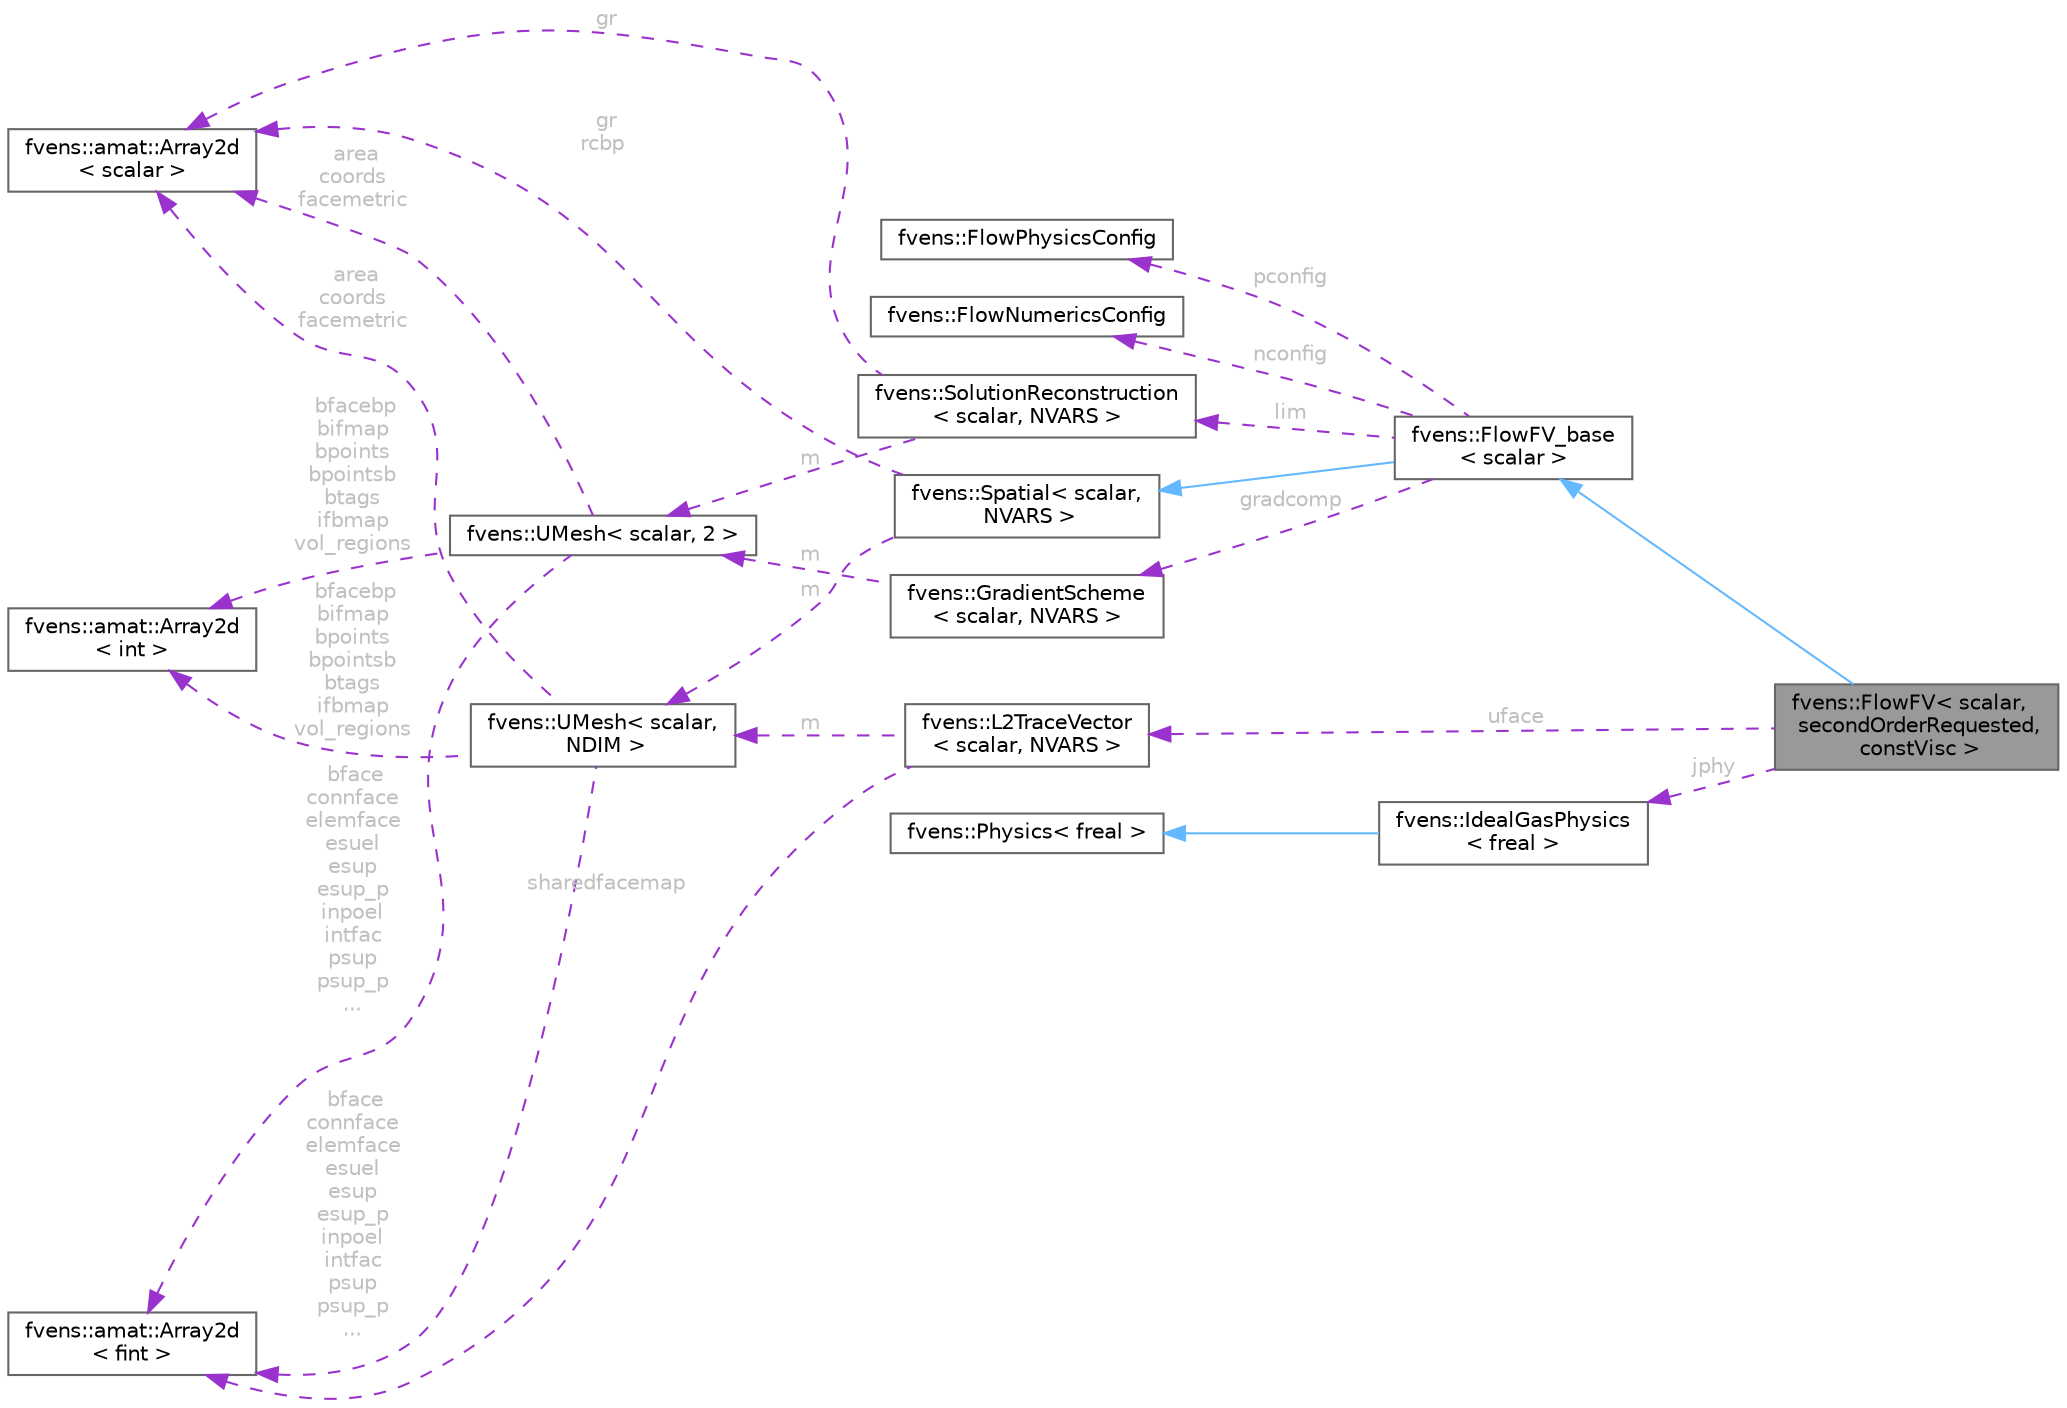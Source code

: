 digraph "fvens::FlowFV&lt; scalar, secondOrderRequested, constVisc &gt;"
{
 // LATEX_PDF_SIZE
  bgcolor="transparent";
  edge [fontname=Helvetica,fontsize=10,labelfontname=Helvetica,labelfontsize=10];
  node [fontname=Helvetica,fontsize=10,shape=box,height=0.2,width=0.4];
  rankdir="LR";
  Node1 [id="Node000001",label="fvens::FlowFV\< scalar,\l secondOrderRequested,\l constVisc \>",height=0.2,width=0.4,color="gray40", fillcolor="grey60", style="filled", fontcolor="black",tooltip="Computes the integrated fluxes and their Jacobians for compressible flow."];
  Node2 -> Node1 [id="edge1_Node000001_Node000002",dir="back",color="steelblue1",style="solid",tooltip=" "];
  Node2 [id="Node000002",label="fvens::FlowFV_base\l\< scalar \>",height=0.2,width=0.4,color="gray40", fillcolor="white", style="filled",URL="$classfvens_1_1FlowFV__base.html",tooltip="Abstract base class for finite volume discretization of flow problems."];
  Node3 -> Node2 [id="edge2_Node000002_Node000003",dir="back",color="steelblue1",style="solid",tooltip=" "];
  Node3 [id="Node000003",label="fvens::Spatial\< scalar,\l NVARS \>",height=0.2,width=0.4,color="gray40", fillcolor="white", style="filled",URL="$classfvens_1_1Spatial.html",tooltip=" "];
  Node4 -> Node3 [id="edge3_Node000003_Node000004",dir="back",color="darkorchid3",style="dashed",tooltip=" ",label=" m",fontcolor="grey" ];
  Node4 [id="Node000004",label="fvens::UMesh\< scalar,\l NDIM \>",height=0.2,width=0.4,color="gray40", fillcolor="white", style="filled",URL="$classfvens_1_1UMesh.html",tooltip=" "];
  Node5 -> Node4 [id="edge4_Node000004_Node000005",dir="back",color="darkorchid3",style="dashed",tooltip=" ",label=" area\ncoords\nfacemetric",fontcolor="grey" ];
  Node5 [id="Node000005",label="fvens::amat::Array2d\l\< scalar \>",height=0.2,width=0.4,color="gray40", fillcolor="white", style="filled",URL="$classfvens_1_1amat_1_1Array2d.html",tooltip=" "];
  Node6 -> Node4 [id="edge5_Node000004_Node000006",dir="back",color="darkorchid3",style="dashed",tooltip=" ",label=" bface\nconnface\nelemface\nesuel\nesup\nesup_p\ninpoel\nintfac\npsup\npsup_p\n...",fontcolor="grey" ];
  Node6 [id="Node000006",label="fvens::amat::Array2d\l\< fint \>",height=0.2,width=0.4,color="gray40", fillcolor="white", style="filled",URL="$classfvens_1_1amat_1_1Array2d.html",tooltip=" "];
  Node7 -> Node4 [id="edge6_Node000004_Node000007",dir="back",color="darkorchid3",style="dashed",tooltip=" ",label=" bfacebp\nbifmap\nbpoints\nbpointsb\nbtags\nifbmap\nvol_regions",fontcolor="grey" ];
  Node7 [id="Node000007",label="fvens::amat::Array2d\l\< int \>",height=0.2,width=0.4,color="gray40", fillcolor="white", style="filled",URL="$classfvens_1_1amat_1_1Array2d.html",tooltip=" "];
  Node5 -> Node3 [id="edge7_Node000003_Node000005",dir="back",color="darkorchid3",style="dashed",tooltip=" ",label=" gr\nrcbp",fontcolor="grey" ];
  Node8 -> Node2 [id="edge8_Node000002_Node000008",dir="back",color="darkorchid3",style="dashed",tooltip=" ",label=" pconfig",fontcolor="grey" ];
  Node8 [id="Node000008",label="fvens::FlowPhysicsConfig",height=0.2,width=0.4,color="gray40", fillcolor="white", style="filled",URL="$structfvens_1_1FlowPhysicsConfig.html",tooltip="The collection of physical data needed to initialize flow spatial discretizations."];
  Node9 -> Node2 [id="edge9_Node000002_Node000009",dir="back",color="darkorchid3",style="dashed",tooltip=" ",label=" nconfig",fontcolor="grey" ];
  Node9 [id="Node000009",label="fvens::FlowNumericsConfig",height=0.2,width=0.4,color="gray40", fillcolor="white", style="filled",URL="$structfvens_1_1FlowNumericsConfig.html",tooltip="Collection of options related to the spatial discretization scheme."];
  Node10 -> Node2 [id="edge10_Node000002_Node000010",dir="back",color="darkorchid3",style="dashed",tooltip=" ",label=" gradcomp",fontcolor="grey" ];
  Node10 [id="Node000010",label="fvens::GradientScheme\l\< scalar, NVARS \>",height=0.2,width=0.4,color="gray40", fillcolor="white", style="filled",URL="$classfvens_1_1GradientScheme.html",tooltip=" "];
  Node11 -> Node10 [id="edge11_Node000010_Node000011",dir="back",color="darkorchid3",style="dashed",tooltip=" ",label=" m",fontcolor="grey" ];
  Node11 [id="Node000011",label="fvens::UMesh\< scalar, 2 \>",height=0.2,width=0.4,color="gray40", fillcolor="white", style="filled",URL="$classfvens_1_1UMesh.html",tooltip=" "];
  Node5 -> Node11 [id="edge12_Node000011_Node000005",dir="back",color="darkorchid3",style="dashed",tooltip=" ",label=" area\ncoords\nfacemetric",fontcolor="grey" ];
  Node6 -> Node11 [id="edge13_Node000011_Node000006",dir="back",color="darkorchid3",style="dashed",tooltip=" ",label=" bface\nconnface\nelemface\nesuel\nesup\nesup_p\ninpoel\nintfac\npsup\npsup_p\n...",fontcolor="grey" ];
  Node7 -> Node11 [id="edge14_Node000011_Node000007",dir="back",color="darkorchid3",style="dashed",tooltip=" ",label=" bfacebp\nbifmap\nbpoints\nbpointsb\nbtags\nifbmap\nvol_regions",fontcolor="grey" ];
  Node12 -> Node2 [id="edge15_Node000002_Node000012",dir="back",color="darkorchid3",style="dashed",tooltip=" ",label=" lim",fontcolor="grey" ];
  Node12 [id="Node000012",label="fvens::SolutionReconstruction\l\< scalar, NVARS \>",height=0.2,width=0.4,color="gray40", fillcolor="white", style="filled",URL="$classfvens_1_1SolutionReconstruction.html",tooltip=" "];
  Node11 -> Node12 [id="edge16_Node000012_Node000011",dir="back",color="darkorchid3",style="dashed",tooltip=" ",label=" m",fontcolor="grey" ];
  Node5 -> Node12 [id="edge17_Node000012_Node000005",dir="back",color="darkorchid3",style="dashed",tooltip=" ",label=" gr",fontcolor="grey" ];
  Node13 -> Node1 [id="edge18_Node000001_Node000013",dir="back",color="darkorchid3",style="dashed",tooltip=" ",label=" uface",fontcolor="grey" ];
  Node13 [id="Node000013",label="fvens::L2TraceVector\l\< scalar, NVARS \>",height=0.2,width=0.4,color="gray40", fillcolor="white", style="filled",URL="$classfvens_1_1L2TraceVector.html",tooltip=" "];
  Node4 -> Node13 [id="edge19_Node000013_Node000004",dir="back",color="darkorchid3",style="dashed",tooltip=" ",label=" m",fontcolor="grey" ];
  Node6 -> Node13 [id="edge20_Node000013_Node000006",dir="back",color="darkorchid3",style="dashed",tooltip=" ",label=" sharedfacemap",fontcolor="grey" ];
  Node14 -> Node1 [id="edge21_Node000001_Node000014",dir="back",color="darkorchid3",style="dashed",tooltip=" ",label=" jphy",fontcolor="grey" ];
  Node14 [id="Node000014",label="fvens::IdealGasPhysics\l\< freal \>",height=0.2,width=0.4,color="gray40", fillcolor="white", style="filled",URL="$classfvens_1_1IdealGasPhysics.html",tooltip=" "];
  Node15 -> Node14 [id="edge22_Node000014_Node000015",dir="back",color="steelblue1",style="solid",tooltip=" "];
  Node15 [id="Node000015",label="fvens::Physics\< freal \>",height=0.2,width=0.4,color="gray40", fillcolor="white", style="filled",URL="$classfvens_1_1Physics.html",tooltip=" "];
}
